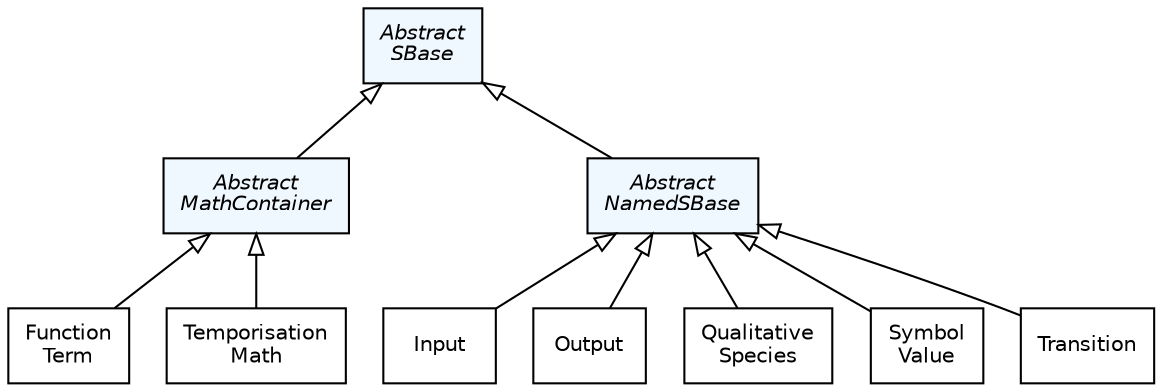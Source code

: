 #!/usr/local/bin/dot
#
# dot -Tpdf type_hierarchy.dot -otype_hierarchy.pdf && acroread type_hierarchy.pdf &
# dot -Tpng type_hierarchy.dot -otype_hierarchy.png
#
# $Id$
# $URL$
# $Rev$

strict digraph G{

	nodesep=0.25;
	ranksep=0.5;

	edge [
	  fontname="Helvetica",
	  fontsize=10,
	  labelfontname="Helvetica",
	  labelfontsize=10
	];
	node [
	  fontname="Helvetica",
	  fontsize=10,
	  shape=box
	];
  /*
   * Abstract data types
   */
  AbstractMathContainer                      [label=<<font><I>Abstract<br/>MathContainer</I></font>>, style="filled", fillcolor="#F0F8FF"];
  AbstractNamedSBase                         [label=<<font><I>Abstract<br/>NamedSBase</I></font>>, style="filled", fillcolor="#F0F8FF"];
  AbstractSBase                              [label=<<font><I>Abstract<br/>SBase</I></font>>, style="filled", fillcolor="#F0F8FF"];
  
  /*
   * Objects
   */
  FunctionTerm                               [label="Function\nTerm"];
  Input                                      [label="Input"];
  Output                                     [label="Output"];
  QualitativeSpecies                         [label="Qualitative\nSpecies"];
  SymbolValue                                [label="Symbol\nValue"];
  TemporisationMath                          [label="Temporisation\nMath"];
  Transition                                 [label="Transition"];

  /*
   * inheritance graph
   */
  AbstractMathContainer -> FunctionTerm      [dir=back,arrowtail=empty];

  AbstractNamedSBase -> QualitativeSpecies   [dir=back,arrowtail=empty];
  AbstractNamedSBase -> Transition           [dir=back,arrowtail=empty];
  AbstractNamedSBase -> Input                [dir=back,arrowtail=empty];
  AbstractNamedSBase -> Output               [dir=back,arrowtail=empty];
  AbstractNamedSBase -> SymbolValue          [dir=back,arrowtail=empty];

  AbstractSBase -> AbstractNamedSBase        [dir=back,arrowtail=empty];
  AbstractSBase -> AbstractMathContainer     [dir=back,arrowtail=empty];

  AbstractMathContainer -> TemporisationMath [dir=back,arrowtail=empty]
}
